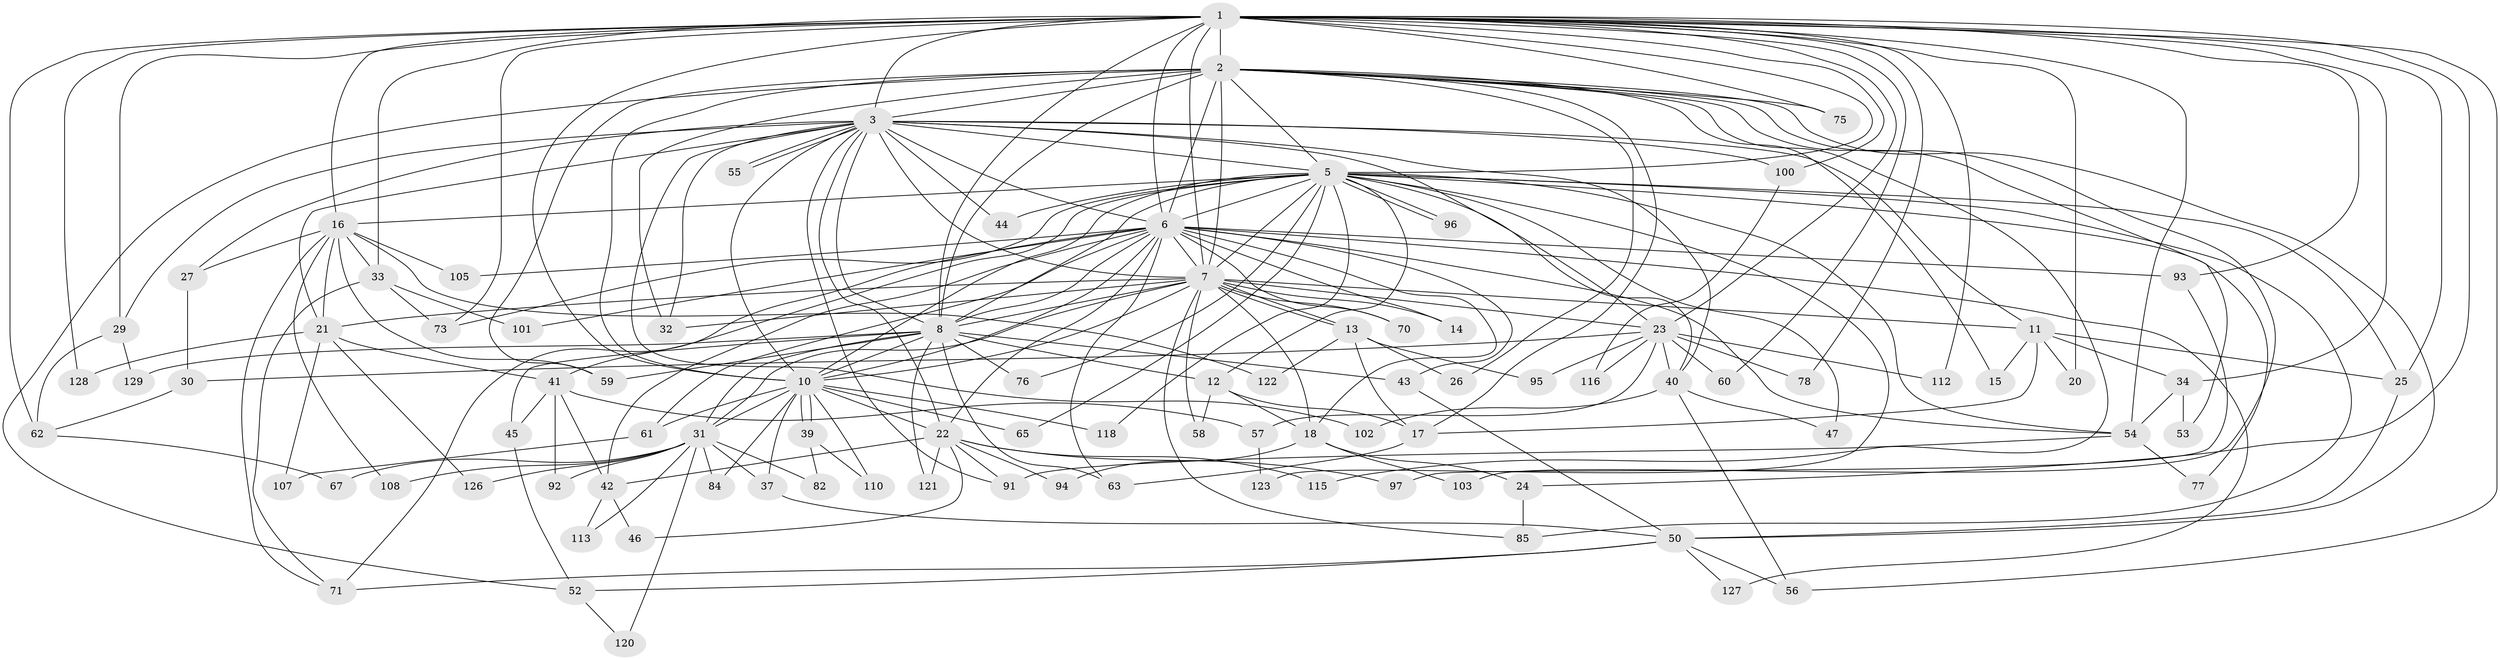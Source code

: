 // Generated by graph-tools (version 1.1) at 2025/51/02/27/25 19:51:43]
// undirected, 93 vertices, 223 edges
graph export_dot {
graph [start="1"]
  node [color=gray90,style=filled];
  1 [super="+4"];
  2 [super="+9"];
  3 [super="+48"];
  5 [super="+19"];
  6 [super="+117"];
  7 [super="+81"];
  8 [super="+66"];
  10 [super="+125"];
  11 [super="+51"];
  12 [super="+38"];
  13 [super="+72"];
  14;
  15;
  16 [super="+88"];
  17 [super="+83"];
  18 [super="+99"];
  20;
  21 [super="+28"];
  22 [super="+36"];
  23 [super="+87"];
  24 [super="+124"];
  25 [super="+64"];
  26;
  27 [super="+104"];
  29 [super="+79"];
  30;
  31 [super="+49"];
  32 [super="+35"];
  33;
  34 [super="+69"];
  37;
  39;
  40 [super="+111"];
  41 [super="+130"];
  42 [super="+98"];
  43;
  44;
  45;
  46;
  47;
  50 [super="+89"];
  52 [super="+114"];
  53;
  54 [super="+109"];
  55;
  56 [super="+86"];
  57;
  58;
  59 [super="+68"];
  60;
  61;
  62 [super="+90"];
  63;
  65;
  67;
  70;
  71 [super="+106"];
  73 [super="+74"];
  75;
  76 [super="+80"];
  77;
  78;
  82;
  84;
  85;
  91 [super="+119"];
  92;
  93;
  94;
  95;
  96;
  97;
  100;
  101;
  102;
  103;
  105;
  107;
  108;
  110;
  112;
  113;
  115;
  116;
  118;
  120;
  121;
  122;
  123;
  126;
  127;
  128;
  129;
  1 -- 2 [weight=4];
  1 -- 3 [weight=2];
  1 -- 5 [weight=2];
  1 -- 6 [weight=2];
  1 -- 7 [weight=3];
  1 -- 8 [weight=2];
  1 -- 10 [weight=2];
  1 -- 16;
  1 -- 20;
  1 -- 24;
  1 -- 25;
  1 -- 29;
  1 -- 33;
  1 -- 34;
  1 -- 56;
  1 -- 60;
  1 -- 78;
  1 -- 93;
  1 -- 112;
  1 -- 54;
  1 -- 128;
  1 -- 100;
  1 -- 75;
  1 -- 23;
  1 -- 62;
  1 -- 73;
  2 -- 3 [weight=2];
  2 -- 5 [weight=2];
  2 -- 6 [weight=3];
  2 -- 7 [weight=2];
  2 -- 8 [weight=2];
  2 -- 10 [weight=2];
  2 -- 26;
  2 -- 32;
  2 -- 50;
  2 -- 59;
  2 -- 75;
  2 -- 115;
  2 -- 103;
  2 -- 15;
  2 -- 17;
  2 -- 53;
  2 -- 52;
  3 -- 5 [weight=2];
  3 -- 6;
  3 -- 7;
  3 -- 8;
  3 -- 10;
  3 -- 11;
  3 -- 22;
  3 -- 23;
  3 -- 27;
  3 -- 29;
  3 -- 32 [weight=2];
  3 -- 40;
  3 -- 44;
  3 -- 55;
  3 -- 55;
  3 -- 91;
  3 -- 100;
  3 -- 102;
  3 -- 21;
  5 -- 6;
  5 -- 7;
  5 -- 8;
  5 -- 10;
  5 -- 12;
  5 -- 16;
  5 -- 25;
  5 -- 40;
  5 -- 41;
  5 -- 44;
  5 -- 47;
  5 -- 65;
  5 -- 76;
  5 -- 77;
  5 -- 96;
  5 -- 96;
  5 -- 118;
  5 -- 123;
  5 -- 85;
  5 -- 54;
  5 -- 73;
  6 -- 7;
  6 -- 8 [weight=2];
  6 -- 10;
  6 -- 14;
  6 -- 18;
  6 -- 22;
  6 -- 42;
  6 -- 43;
  6 -- 54;
  6 -- 61;
  6 -- 63;
  6 -- 70;
  6 -- 71;
  6 -- 93;
  6 -- 101;
  6 -- 105;
  6 -- 127;
  7 -- 8;
  7 -- 10;
  7 -- 11;
  7 -- 13;
  7 -- 13;
  7 -- 14;
  7 -- 21;
  7 -- 23;
  7 -- 31;
  7 -- 58;
  7 -- 70;
  7 -- 85;
  7 -- 18;
  7 -- 32;
  8 -- 10;
  8 -- 12;
  8 -- 43;
  8 -- 45;
  8 -- 59;
  8 -- 63;
  8 -- 76 [weight=2];
  8 -- 121;
  8 -- 129;
  8 -- 31;
  10 -- 31;
  10 -- 37;
  10 -- 39;
  10 -- 39;
  10 -- 61;
  10 -- 65;
  10 -- 84;
  10 -- 110 [weight=2];
  10 -- 118;
  10 -- 22;
  11 -- 15;
  11 -- 17;
  11 -- 20;
  11 -- 34;
  11 -- 25;
  12 -- 18;
  12 -- 17;
  12 -- 58;
  13 -- 26;
  13 -- 122;
  13 -- 17;
  13 -- 95;
  16 -- 21;
  16 -- 27 [weight=2];
  16 -- 33;
  16 -- 105;
  16 -- 122;
  16 -- 108;
  16 -- 71;
  16 -- 59;
  17 -- 63;
  18 -- 24;
  18 -- 94;
  18 -- 103;
  21 -- 41;
  21 -- 128;
  21 -- 107;
  21 -- 126;
  22 -- 115;
  22 -- 97;
  22 -- 42 [weight=2];
  22 -- 46;
  22 -- 121;
  22 -- 91;
  22 -- 94;
  23 -- 30;
  23 -- 57;
  23 -- 60;
  23 -- 78;
  23 -- 95;
  23 -- 112;
  23 -- 116;
  23 -- 40;
  24 -- 85;
  25 -- 50;
  27 -- 30;
  29 -- 62 [weight=2];
  29 -- 129;
  30 -- 62;
  31 -- 37;
  31 -- 84;
  31 -- 108;
  31 -- 113;
  31 -- 120;
  31 -- 82;
  31 -- 67;
  31 -- 92;
  31 -- 126;
  33 -- 71;
  33 -- 73;
  33 -- 101;
  34 -- 53;
  34 -- 54;
  37 -- 50;
  39 -- 82;
  39 -- 110;
  40 -- 47;
  40 -- 56;
  40 -- 102;
  41 -- 45;
  41 -- 57;
  41 -- 92;
  41 -- 42;
  42 -- 46;
  42 -- 113;
  43 -- 50;
  45 -- 52;
  50 -- 52;
  50 -- 127;
  50 -- 56;
  50 -- 71;
  52 -- 120;
  54 -- 77;
  54 -- 91;
  57 -- 123;
  61 -- 107;
  62 -- 67;
  93 -- 97;
  100 -- 116;
}
